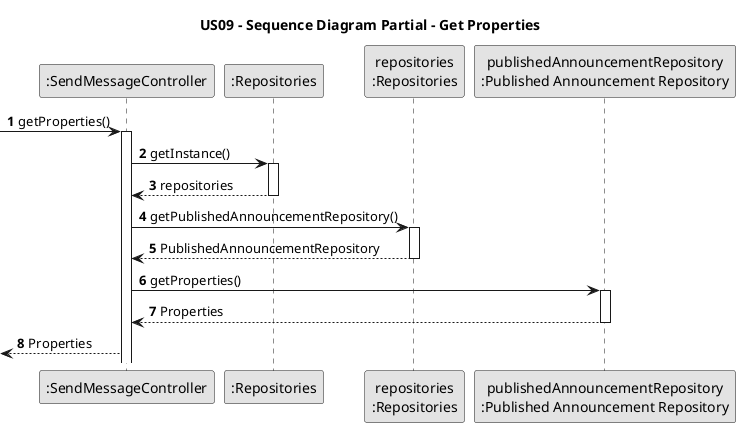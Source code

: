 @startuml
skinparam monochrome true
skinparam packageStyle rectangle
skinparam shadowing false

title US09 - Sequence Diagram Partial - Get Properties

autonumber

'hide footbox

participant ":SendMessageController" as CTRL
participant ":Repositories" as Repository
participant "repositories\n:Repositories" as Repository2
participant "publishedAnnouncementRepository\n:Published Announcement Repository" as publishedAnnouncementRepository

autonumber

-> CTRL : getProperties()
            activate CTRL


            CTRL -> Repository : getInstance()
                activate Repository

            Repository --> CTRL : repositories
                deactivate Repository

            CTRL -> Repository2 : getPublishedAnnouncementRepository()
                activate Repository2

            Repository2 --> CTRL : PublishedAnnouncementRepository
                deactivate Repository2

            CTRL -> publishedAnnouncementRepository : getProperties()

                activate publishedAnnouncementRepository

            publishedAnnouncementRepository --> CTRL : Properties

                deactivate publishedAnnouncementRepository


        <-- CTRL : Properties
@enduml